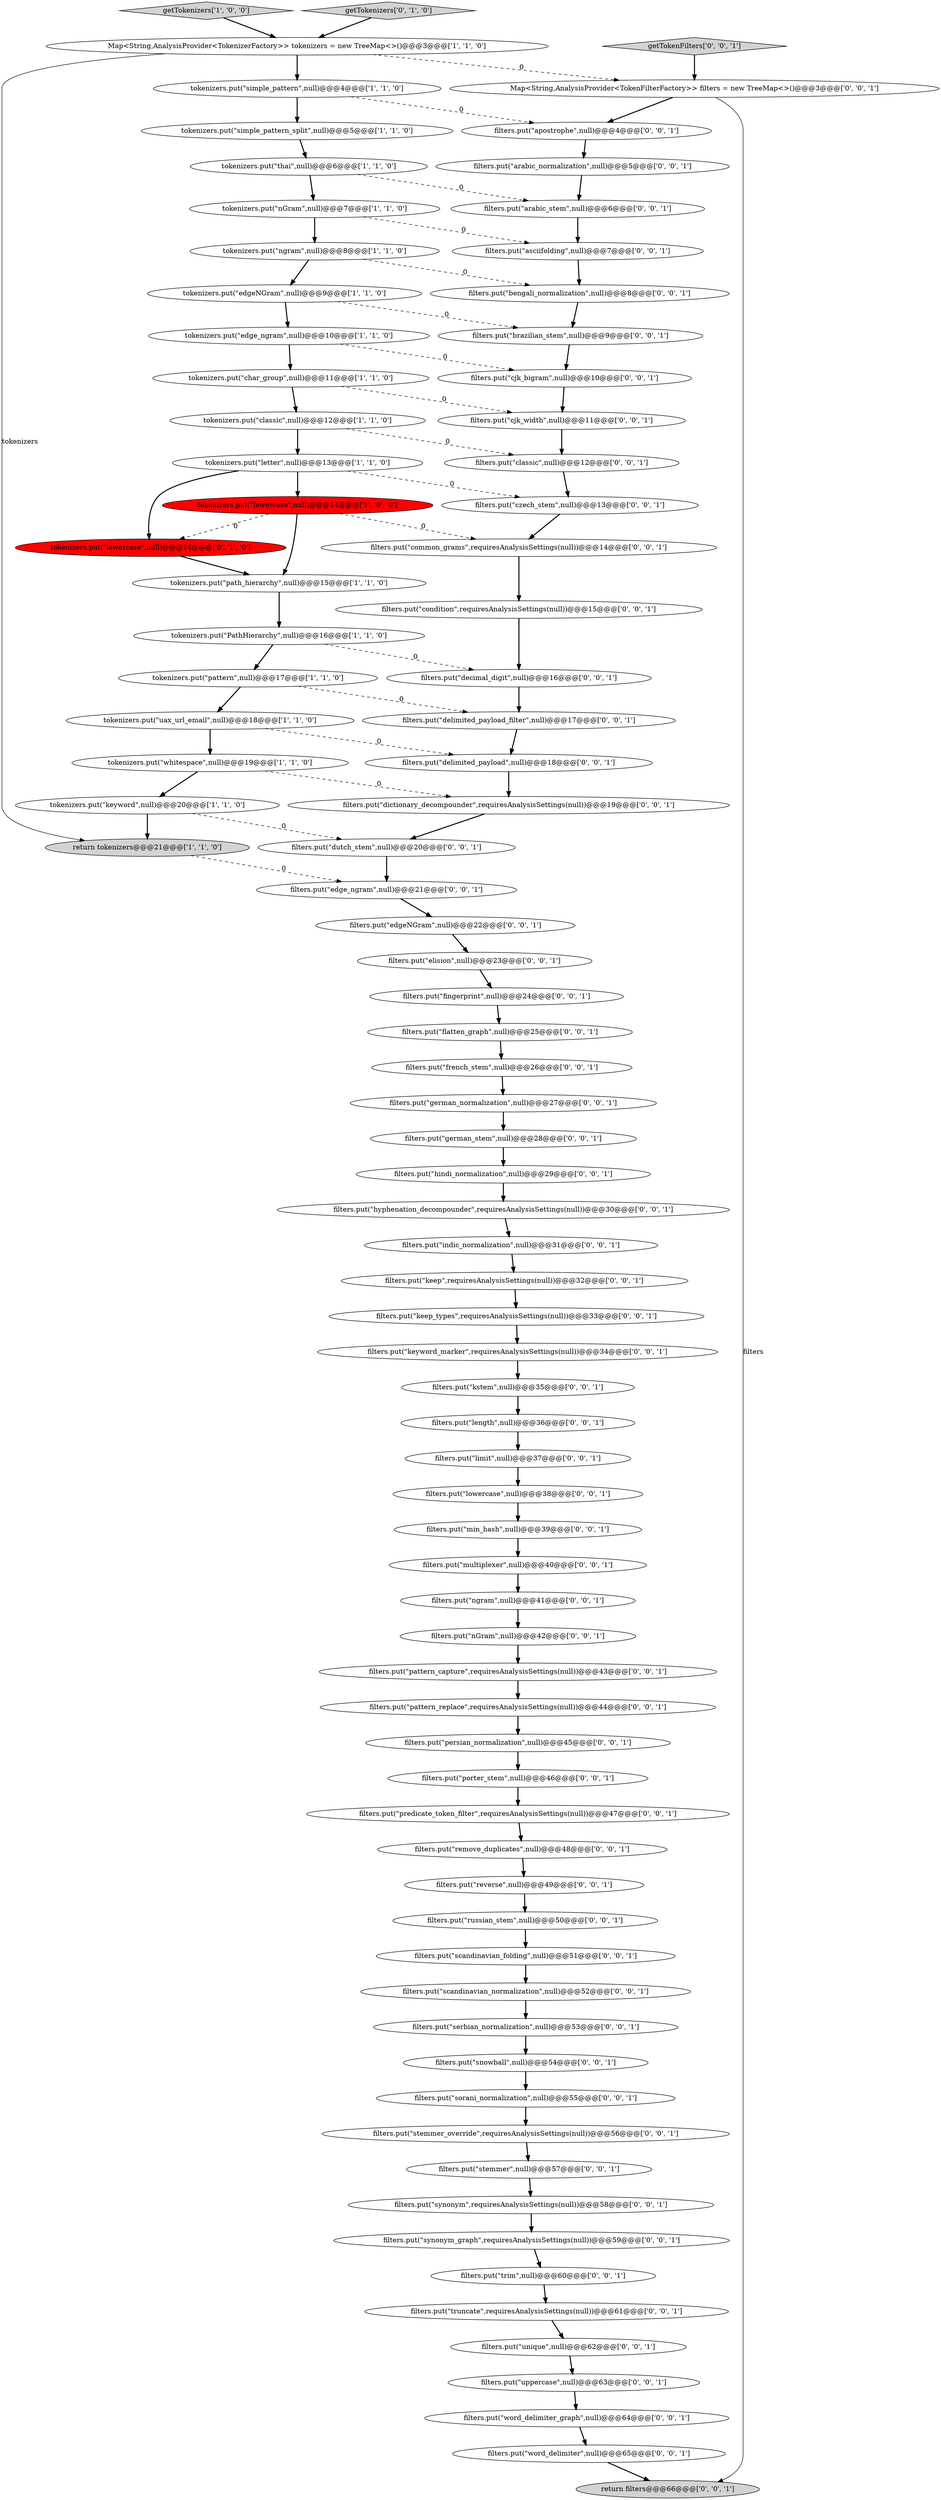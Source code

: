 digraph {
4 [style = filled, label = "getTokenizers['1', '0', '0']", fillcolor = lightgray, shape = diamond image = "AAA0AAABBB1BBB"];
14 [style = filled, label = "tokenizers.put(\"edge_ngram\",null)@@@10@@@['1', '1', '0']", fillcolor = white, shape = ellipse image = "AAA0AAABBB1BBB"];
21 [style = filled, label = "tokenizers.put(\"lowercase\",null)@@@14@@@['0', '1', '0']", fillcolor = red, shape = ellipse image = "AAA1AAABBB2BBB"];
82 [style = filled, label = "filters.put(\"lowercase\",null)@@@38@@@['0', '0', '1']", fillcolor = white, shape = ellipse image = "AAA0AAABBB3BBB"];
8 [style = filled, label = "tokenizers.put(\"whitespace\",null)@@@19@@@['1', '1', '0']", fillcolor = white, shape = ellipse image = "AAA0AAABBB1BBB"];
19 [style = filled, label = "tokenizers.put(\"keyword\",null)@@@20@@@['1', '1', '0']", fillcolor = white, shape = ellipse image = "AAA0AAABBB1BBB"];
20 [style = filled, label = "getTokenizers['0', '1', '0']", fillcolor = lightgray, shape = diamond image = "AAA0AAABBB2BBB"];
24 [style = filled, label = "filters.put(\"indic_normalization\",null)@@@31@@@['0', '0', '1']", fillcolor = white, shape = ellipse image = "AAA0AAABBB3BBB"];
56 [style = filled, label = "filters.put(\"serbian_normalization\",null)@@@53@@@['0', '0', '1']", fillcolor = white, shape = ellipse image = "AAA0AAABBB3BBB"];
52 [style = filled, label = "filters.put(\"min_hash\",null)@@@39@@@['0', '0', '1']", fillcolor = white, shape = ellipse image = "AAA0AAABBB3BBB"];
37 [style = filled, label = "filters.put(\"condition\",requiresAnalysisSettings(null))@@@15@@@['0', '0', '1']", fillcolor = white, shape = ellipse image = "AAA0AAABBB3BBB"];
75 [style = filled, label = "filters.put(\"apostrophe\",null)@@@4@@@['0', '0', '1']", fillcolor = white, shape = ellipse image = "AAA0AAABBB3BBB"];
16 [style = filled, label = "tokenizers.put(\"path_hierarchy\",null)@@@15@@@['1', '1', '0']", fillcolor = white, shape = ellipse image = "AAA0AAABBB1BBB"];
81 [style = filled, label = "filters.put(\"keyword_marker\",requiresAnalysisSettings(null))@@@34@@@['0', '0', '1']", fillcolor = white, shape = ellipse image = "AAA0AAABBB3BBB"];
34 [style = filled, label = "filters.put(\"stemmer\",null)@@@57@@@['0', '0', '1']", fillcolor = white, shape = ellipse image = "AAA0AAABBB3BBB"];
69 [style = filled, label = "filters.put(\"scandinavian_normalization\",null)@@@52@@@['0', '0', '1']", fillcolor = white, shape = ellipse image = "AAA0AAABBB3BBB"];
86 [style = filled, label = "filters.put(\"synonym_graph\",requiresAnalysisSettings(null))@@@59@@@['0', '0', '1']", fillcolor = white, shape = ellipse image = "AAA0AAABBB3BBB"];
76 [style = filled, label = "filters.put(\"common_grams\",requiresAnalysisSettings(null))@@@14@@@['0', '0', '1']", fillcolor = white, shape = ellipse image = "AAA0AAABBB3BBB"];
53 [style = filled, label = "filters.put(\"brazilian_stem\",null)@@@9@@@['0', '0', '1']", fillcolor = white, shape = ellipse image = "AAA0AAABBB3BBB"];
31 [style = filled, label = "filters.put(\"keep\",requiresAnalysisSettings(null))@@@32@@@['0', '0', '1']", fillcolor = white, shape = ellipse image = "AAA0AAABBB3BBB"];
47 [style = filled, label = "filters.put(\"limit\",null)@@@37@@@['0', '0', '1']", fillcolor = white, shape = ellipse image = "AAA0AAABBB3BBB"];
48 [style = filled, label = "filters.put(\"porter_stem\",null)@@@46@@@['0', '0', '1']", fillcolor = white, shape = ellipse image = "AAA0AAABBB3BBB"];
70 [style = filled, label = "filters.put(\"cjk_width\",null)@@@11@@@['0', '0', '1']", fillcolor = white, shape = ellipse image = "AAA0AAABBB3BBB"];
59 [style = filled, label = "filters.put(\"hindi_normalization\",null)@@@29@@@['0', '0', '1']", fillcolor = white, shape = ellipse image = "AAA0AAABBB3BBB"];
71 [style = filled, label = "filters.put(\"decimal_digit\",null)@@@16@@@['0', '0', '1']", fillcolor = white, shape = ellipse image = "AAA0AAABBB3BBB"];
11 [style = filled, label = "tokenizers.put(\"letter\",null)@@@13@@@['1', '1', '0']", fillcolor = white, shape = ellipse image = "AAA0AAABBB1BBB"];
33 [style = filled, label = "filters.put(\"synonym\",requiresAnalysisSettings(null))@@@58@@@['0', '0', '1']", fillcolor = white, shape = ellipse image = "AAA0AAABBB3BBB"];
35 [style = filled, label = "filters.put(\"reverse\",null)@@@49@@@['0', '0', '1']", fillcolor = white, shape = ellipse image = "AAA0AAABBB3BBB"];
18 [style = filled, label = "tokenizers.put(\"edgeNGram\",null)@@@9@@@['1', '1', '0']", fillcolor = white, shape = ellipse image = "AAA0AAABBB1BBB"];
55 [style = filled, label = "filters.put(\"word_delimiter_graph\",null)@@@64@@@['0', '0', '1']", fillcolor = white, shape = ellipse image = "AAA0AAABBB3BBB"];
60 [style = filled, label = "filters.put(\"stemmer_override\",requiresAnalysisSettings(null))@@@56@@@['0', '0', '1']", fillcolor = white, shape = ellipse image = "AAA0AAABBB3BBB"];
50 [style = filled, label = "filters.put(\"multiplexer\",null)@@@40@@@['0', '0', '1']", fillcolor = white, shape = ellipse image = "AAA0AAABBB3BBB"];
43 [style = filled, label = "filters.put(\"nGram\",null)@@@42@@@['0', '0', '1']", fillcolor = white, shape = ellipse image = "AAA0AAABBB3BBB"];
41 [style = filled, label = "filters.put(\"pattern_capture\",requiresAnalysisSettings(null))@@@43@@@['0', '0', '1']", fillcolor = white, shape = ellipse image = "AAA0AAABBB3BBB"];
26 [style = filled, label = "getTokenFilters['0', '0', '1']", fillcolor = lightgray, shape = diamond image = "AAA0AAABBB3BBB"];
51 [style = filled, label = "filters.put(\"truncate\",requiresAnalysisSettings(null))@@@61@@@['0', '0', '1']", fillcolor = white, shape = ellipse image = "AAA0AAABBB3BBB"];
72 [style = filled, label = "filters.put(\"dutch_stem\",null)@@@20@@@['0', '0', '1']", fillcolor = white, shape = ellipse image = "AAA0AAABBB3BBB"];
22 [style = filled, label = "filters.put(\"arabic_stem\",null)@@@6@@@['0', '0', '1']", fillcolor = white, shape = ellipse image = "AAA0AAABBB3BBB"];
25 [style = filled, label = "filters.put(\"delimited_payload\",null)@@@18@@@['0', '0', '1']", fillcolor = white, shape = ellipse image = "AAA0AAABBB3BBB"];
57 [style = filled, label = "filters.put(\"flatten_graph\",null)@@@25@@@['0', '0', '1']", fillcolor = white, shape = ellipse image = "AAA0AAABBB3BBB"];
28 [style = filled, label = "filters.put(\"czech_stem\",null)@@@13@@@['0', '0', '1']", fillcolor = white, shape = ellipse image = "AAA0AAABBB3BBB"];
66 [style = filled, label = "filters.put(\"fingerprint\",null)@@@24@@@['0', '0', '1']", fillcolor = white, shape = ellipse image = "AAA0AAABBB3BBB"];
73 [style = filled, label = "filters.put(\"cjk_bigram\",null)@@@10@@@['0', '0', '1']", fillcolor = white, shape = ellipse image = "AAA0AAABBB3BBB"];
79 [style = filled, label = "filters.put(\"pattern_replace\",requiresAnalysisSettings(null))@@@44@@@['0', '0', '1']", fillcolor = white, shape = ellipse image = "AAA0AAABBB3BBB"];
32 [style = filled, label = "filters.put(\"arabic_normalization\",null)@@@5@@@['0', '0', '1']", fillcolor = white, shape = ellipse image = "AAA0AAABBB3BBB"];
36 [style = filled, label = "filters.put(\"german_normalization\",null)@@@27@@@['0', '0', '1']", fillcolor = white, shape = ellipse image = "AAA0AAABBB3BBB"];
39 [style = filled, label = "filters.put(\"keep_types\",requiresAnalysisSettings(null))@@@33@@@['0', '0', '1']", fillcolor = white, shape = ellipse image = "AAA0AAABBB3BBB"];
12 [style = filled, label = "tokenizers.put(\"lowercase\",null)@@@14@@@['1', '0', '0']", fillcolor = red, shape = ellipse image = "AAA1AAABBB1BBB"];
45 [style = filled, label = "filters.put(\"elision\",null)@@@23@@@['0', '0', '1']", fillcolor = white, shape = ellipse image = "AAA0AAABBB3BBB"];
3 [style = filled, label = "return tokenizers@@@21@@@['1', '1', '0']", fillcolor = lightgray, shape = ellipse image = "AAA0AAABBB1BBB"];
2 [style = filled, label = "tokenizers.put(\"ngram\",null)@@@8@@@['1', '1', '0']", fillcolor = white, shape = ellipse image = "AAA0AAABBB1BBB"];
0 [style = filled, label = "tokenizers.put(\"PathHierarchy\",null)@@@16@@@['1', '1', '0']", fillcolor = white, shape = ellipse image = "AAA0AAABBB1BBB"];
83 [style = filled, label = "filters.put(\"predicate_token_filter\",requiresAnalysisSettings(null))@@@47@@@['0', '0', '1']", fillcolor = white, shape = ellipse image = "AAA0AAABBB3BBB"];
65 [style = filled, label = "Map<String,AnalysisProvider<TokenFilterFactory>> filters = new TreeMap<>()@@@3@@@['0', '0', '1']", fillcolor = white, shape = ellipse image = "AAA0AAABBB3BBB"];
5 [style = filled, label = "tokenizers.put(\"char_group\",null)@@@11@@@['1', '1', '0']", fillcolor = white, shape = ellipse image = "AAA0AAABBB1BBB"];
17 [style = filled, label = "tokenizers.put(\"thai\",null)@@@6@@@['1', '1', '0']", fillcolor = white, shape = ellipse image = "AAA0AAABBB1BBB"];
15 [style = filled, label = "tokenizers.put(\"classic\",null)@@@12@@@['1', '1', '0']", fillcolor = white, shape = ellipse image = "AAA0AAABBB1BBB"];
80 [style = filled, label = "filters.put(\"asciifolding\",null)@@@7@@@['0', '0', '1']", fillcolor = white, shape = ellipse image = "AAA0AAABBB3BBB"];
38 [style = filled, label = "filters.put(\"kstem\",null)@@@35@@@['0', '0', '1']", fillcolor = white, shape = ellipse image = "AAA0AAABBB3BBB"];
7 [style = filled, label = "tokenizers.put(\"uax_url_email\",null)@@@18@@@['1', '1', '0']", fillcolor = white, shape = ellipse image = "AAA0AAABBB1BBB"];
61 [style = filled, label = "filters.put(\"hyphenation_decompounder\",requiresAnalysisSettings(null))@@@30@@@['0', '0', '1']", fillcolor = white, shape = ellipse image = "AAA0AAABBB3BBB"];
49 [style = filled, label = "filters.put(\"bengali_normalization\",null)@@@8@@@['0', '0', '1']", fillcolor = white, shape = ellipse image = "AAA0AAABBB3BBB"];
42 [style = filled, label = "filters.put(\"german_stem\",null)@@@28@@@['0', '0', '1']", fillcolor = white, shape = ellipse image = "AAA0AAABBB3BBB"];
46 [style = filled, label = "filters.put(\"trim\",null)@@@60@@@['0', '0', '1']", fillcolor = white, shape = ellipse image = "AAA0AAABBB3BBB"];
23 [style = filled, label = "filters.put(\"unique\",null)@@@62@@@['0', '0', '1']", fillcolor = white, shape = ellipse image = "AAA0AAABBB3BBB"];
84 [style = filled, label = "filters.put(\"russian_stem\",null)@@@50@@@['0', '0', '1']", fillcolor = white, shape = ellipse image = "AAA0AAABBB3BBB"];
68 [style = filled, label = "filters.put(\"persian_normalization\",null)@@@45@@@['0', '0', '1']", fillcolor = white, shape = ellipse image = "AAA0AAABBB3BBB"];
1 [style = filled, label = "tokenizers.put(\"simple_pattern\",null)@@@4@@@['1', '1', '0']", fillcolor = white, shape = ellipse image = "AAA0AAABBB1BBB"];
10 [style = filled, label = "Map<String,AnalysisProvider<TokenizerFactory>> tokenizers = new TreeMap<>()@@@3@@@['1', '1', '0']", fillcolor = white, shape = ellipse image = "AAA0AAABBB1BBB"];
29 [style = filled, label = "filters.put(\"word_delimiter\",null)@@@65@@@['0', '0', '1']", fillcolor = white, shape = ellipse image = "AAA0AAABBB3BBB"];
78 [style = filled, label = "filters.put(\"french_stem\",null)@@@26@@@['0', '0', '1']", fillcolor = white, shape = ellipse image = "AAA0AAABBB3BBB"];
30 [style = filled, label = "filters.put(\"snowball\",null)@@@54@@@['0', '0', '1']", fillcolor = white, shape = ellipse image = "AAA0AAABBB3BBB"];
77 [style = filled, label = "filters.put(\"edge_ngram\",null)@@@21@@@['0', '0', '1']", fillcolor = white, shape = ellipse image = "AAA0AAABBB3BBB"];
64 [style = filled, label = "filters.put(\"edgeNGram\",null)@@@22@@@['0', '0', '1']", fillcolor = white, shape = ellipse image = "AAA0AAABBB3BBB"];
9 [style = filled, label = "tokenizers.put(\"nGram\",null)@@@7@@@['1', '1', '0']", fillcolor = white, shape = ellipse image = "AAA0AAABBB1BBB"];
63 [style = filled, label = "filters.put(\"dictionary_decompounder\",requiresAnalysisSettings(null))@@@19@@@['0', '0', '1']", fillcolor = white, shape = ellipse image = "AAA0AAABBB3BBB"];
6 [style = filled, label = "tokenizers.put(\"pattern\",null)@@@17@@@['1', '1', '0']", fillcolor = white, shape = ellipse image = "AAA0AAABBB1BBB"];
67 [style = filled, label = "filters.put(\"ngram\",null)@@@41@@@['0', '0', '1']", fillcolor = white, shape = ellipse image = "AAA0AAABBB3BBB"];
44 [style = filled, label = "filters.put(\"classic\",null)@@@12@@@['0', '0', '1']", fillcolor = white, shape = ellipse image = "AAA0AAABBB3BBB"];
85 [style = filled, label = "filters.put(\"remove_duplicates\",null)@@@48@@@['0', '0', '1']", fillcolor = white, shape = ellipse image = "AAA0AAABBB3BBB"];
62 [style = filled, label = "filters.put(\"delimited_payload_filter\",null)@@@17@@@['0', '0', '1']", fillcolor = white, shape = ellipse image = "AAA0AAABBB3BBB"];
40 [style = filled, label = "filters.put(\"length\",null)@@@36@@@['0', '0', '1']", fillcolor = white, shape = ellipse image = "AAA0AAABBB3BBB"];
58 [style = filled, label = "filters.put(\"scandinavian_folding\",null)@@@51@@@['0', '0', '1']", fillcolor = white, shape = ellipse image = "AAA0AAABBB3BBB"];
27 [style = filled, label = "filters.put(\"uppercase\",null)@@@63@@@['0', '0', '1']", fillcolor = white, shape = ellipse image = "AAA0AAABBB3BBB"];
74 [style = filled, label = "return filters@@@66@@@['0', '0', '1']", fillcolor = lightgray, shape = ellipse image = "AAA0AAABBB3BBB"];
54 [style = filled, label = "filters.put(\"sorani_normalization\",null)@@@55@@@['0', '0', '1']", fillcolor = white, shape = ellipse image = "AAA0AAABBB3BBB"];
13 [style = filled, label = "tokenizers.put(\"simple_pattern_split\",null)@@@5@@@['1', '1', '0']", fillcolor = white, shape = ellipse image = "AAA0AAABBB1BBB"];
78->36 [style = bold, label=""];
63->72 [style = bold, label=""];
32->22 [style = bold, label=""];
16->0 [style = bold, label=""];
81->38 [style = bold, label=""];
56->30 [style = bold, label=""];
6->62 [style = dashed, label="0"];
17->9 [style = bold, label=""];
71->62 [style = bold, label=""];
48->83 [style = bold, label=""];
5->15 [style = bold, label=""];
7->8 [style = bold, label=""];
80->49 [style = bold, label=""];
1->13 [style = bold, label=""];
59->61 [style = bold, label=""];
70->44 [style = bold, label=""];
12->21 [style = dashed, label="0"];
25->63 [style = bold, label=""];
26->65 [style = bold, label=""];
85->35 [style = bold, label=""];
46->51 [style = bold, label=""];
13->17 [style = bold, label=""];
45->66 [style = bold, label=""];
15->11 [style = bold, label=""];
57->78 [style = bold, label=""];
22->80 [style = bold, label=""];
40->47 [style = bold, label=""];
76->37 [style = bold, label=""];
2->49 [style = dashed, label="0"];
86->46 [style = bold, label=""];
21->16 [style = bold, label=""];
7->25 [style = dashed, label="0"];
61->24 [style = bold, label=""];
82->52 [style = bold, label=""];
83->85 [style = bold, label=""];
19->3 [style = bold, label=""];
5->70 [style = dashed, label="0"];
17->22 [style = dashed, label="0"];
77->64 [style = bold, label=""];
55->29 [style = bold, label=""];
9->2 [style = bold, label=""];
54->60 [style = bold, label=""];
51->23 [style = bold, label=""];
18->53 [style = dashed, label="0"];
62->25 [style = bold, label=""];
72->77 [style = bold, label=""];
34->33 [style = bold, label=""];
12->76 [style = dashed, label="0"];
39->81 [style = bold, label=""];
65->75 [style = bold, label=""];
2->18 [style = bold, label=""];
11->12 [style = bold, label=""];
50->67 [style = bold, label=""];
65->74 [style = solid, label="filters"];
64->45 [style = bold, label=""];
47->82 [style = bold, label=""];
84->58 [style = bold, label=""];
6->7 [style = bold, label=""];
10->1 [style = bold, label=""];
66->57 [style = bold, label=""];
36->42 [style = bold, label=""];
0->71 [style = dashed, label="0"];
4->10 [style = bold, label=""];
11->21 [style = bold, label=""];
14->73 [style = dashed, label="0"];
33->86 [style = bold, label=""];
73->70 [style = bold, label=""];
68->48 [style = bold, label=""];
69->56 [style = bold, label=""];
27->55 [style = bold, label=""];
8->63 [style = dashed, label="0"];
24->31 [style = bold, label=""];
30->54 [style = bold, label=""];
37->71 [style = bold, label=""];
43->41 [style = bold, label=""];
1->75 [style = dashed, label="0"];
52->50 [style = bold, label=""];
31->39 [style = bold, label=""];
19->72 [style = dashed, label="0"];
79->68 [style = bold, label=""];
38->40 [style = bold, label=""];
10->3 [style = solid, label="tokenizers"];
42->59 [style = bold, label=""];
67->43 [style = bold, label=""];
3->77 [style = dashed, label="0"];
14->5 [style = bold, label=""];
23->27 [style = bold, label=""];
28->76 [style = bold, label=""];
0->6 [style = bold, label=""];
8->19 [style = bold, label=""];
35->84 [style = bold, label=""];
41->79 [style = bold, label=""];
53->73 [style = bold, label=""];
15->44 [style = dashed, label="0"];
12->16 [style = bold, label=""];
9->80 [style = dashed, label="0"];
10->65 [style = dashed, label="0"];
58->69 [style = bold, label=""];
20->10 [style = bold, label=""];
49->53 [style = bold, label=""];
11->28 [style = dashed, label="0"];
75->32 [style = bold, label=""];
60->34 [style = bold, label=""];
29->74 [style = bold, label=""];
44->28 [style = bold, label=""];
18->14 [style = bold, label=""];
}
